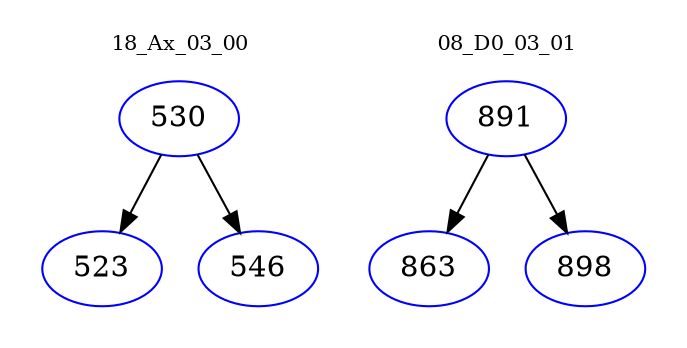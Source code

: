 digraph{
subgraph cluster_0 {
color = white
label = "18_Ax_03_00";
fontsize=10;
T0_530 [label="530", color="blue"]
T0_530 -> T0_523 [color="black"]
T0_523 [label="523", color="blue"]
T0_530 -> T0_546 [color="black"]
T0_546 [label="546", color="blue"]
}
subgraph cluster_1 {
color = white
label = "08_D0_03_01";
fontsize=10;
T1_891 [label="891", color="blue"]
T1_891 -> T1_863 [color="black"]
T1_863 [label="863", color="blue"]
T1_891 -> T1_898 [color="black"]
T1_898 [label="898", color="blue"]
}
}

